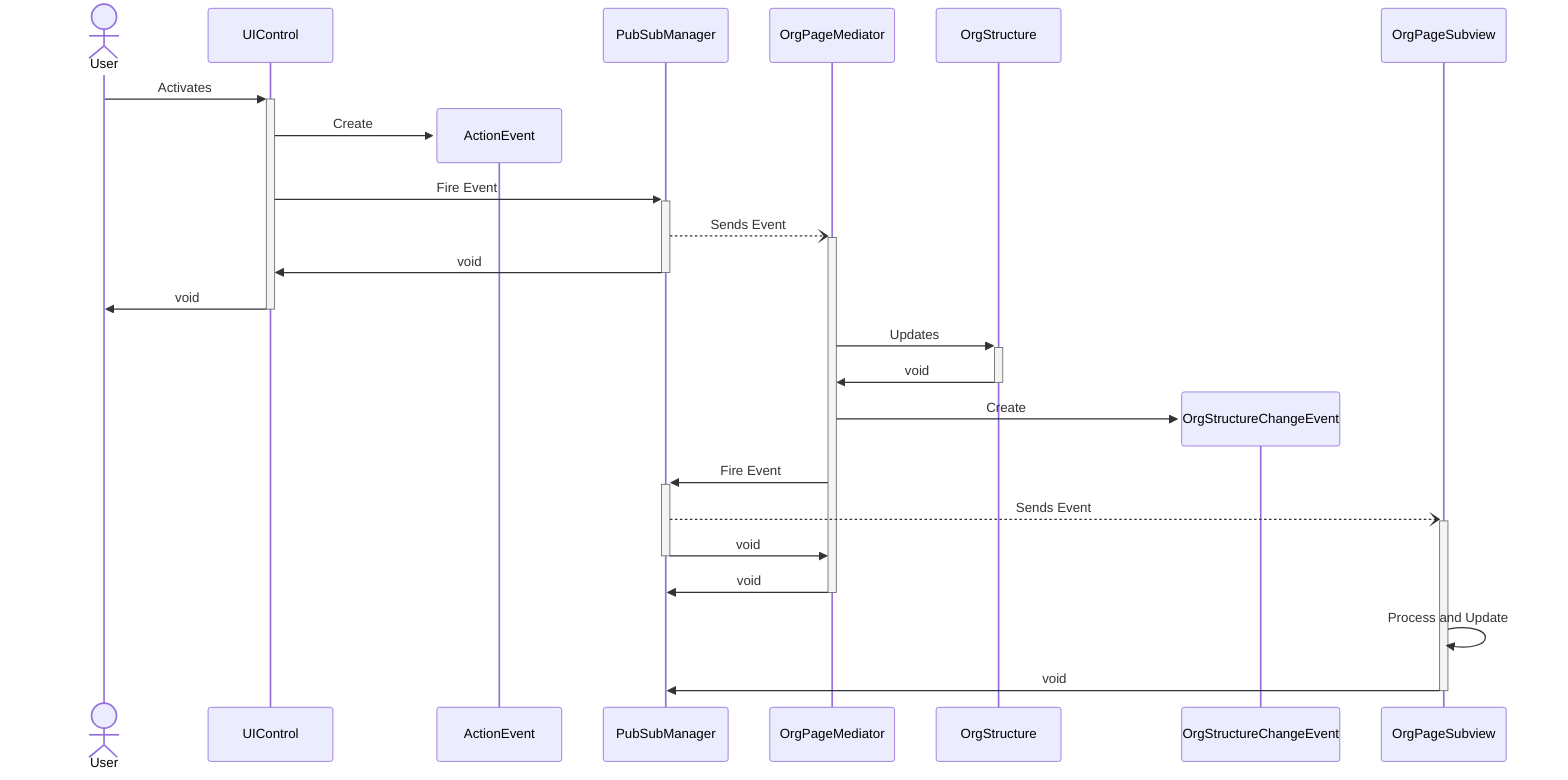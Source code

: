 sequenceDiagram
    actor User

    %% User Activates a Control
    User->>+UIControl: Activates

    %% Control fires an action level event
    create participant ActionEvent
    UIControl->>ActionEvent: Create
    UIControl->>+PubSubManager: Fire Event
    
    %% Mediator recieves the event
    PubSubManager--)+OrgPageMediator: Sends Event 
    PubSubManager->>-UIControl: void   
    UIControl->>-User:void

    %% Org View Mediator updates the org structure, and fires org structure changed event
    OrgPageMediator->>+OrgStructure: Updates
    OrgStructure->>-OrgPageMediator: void
    create participant OrgStructureChangeEvent
    OrgPageMediator->>OrgStructureChangeEvent: Create
    OrgPageMediator->>+PubSubManager: Fire Event
    
    %% Any number of sub views handle the org structure changed event and updates
    PubSubManager--)+OrgPageSubview: Sends Event
    PubSubManager->>-OrgPageMediator: void
    
    OrgPageMediator->>-PubSubManager: void
    OrgPageSubview->>OrgPageSubview: Process and Update
    OrgPageSubview->>-PubSubManager: void